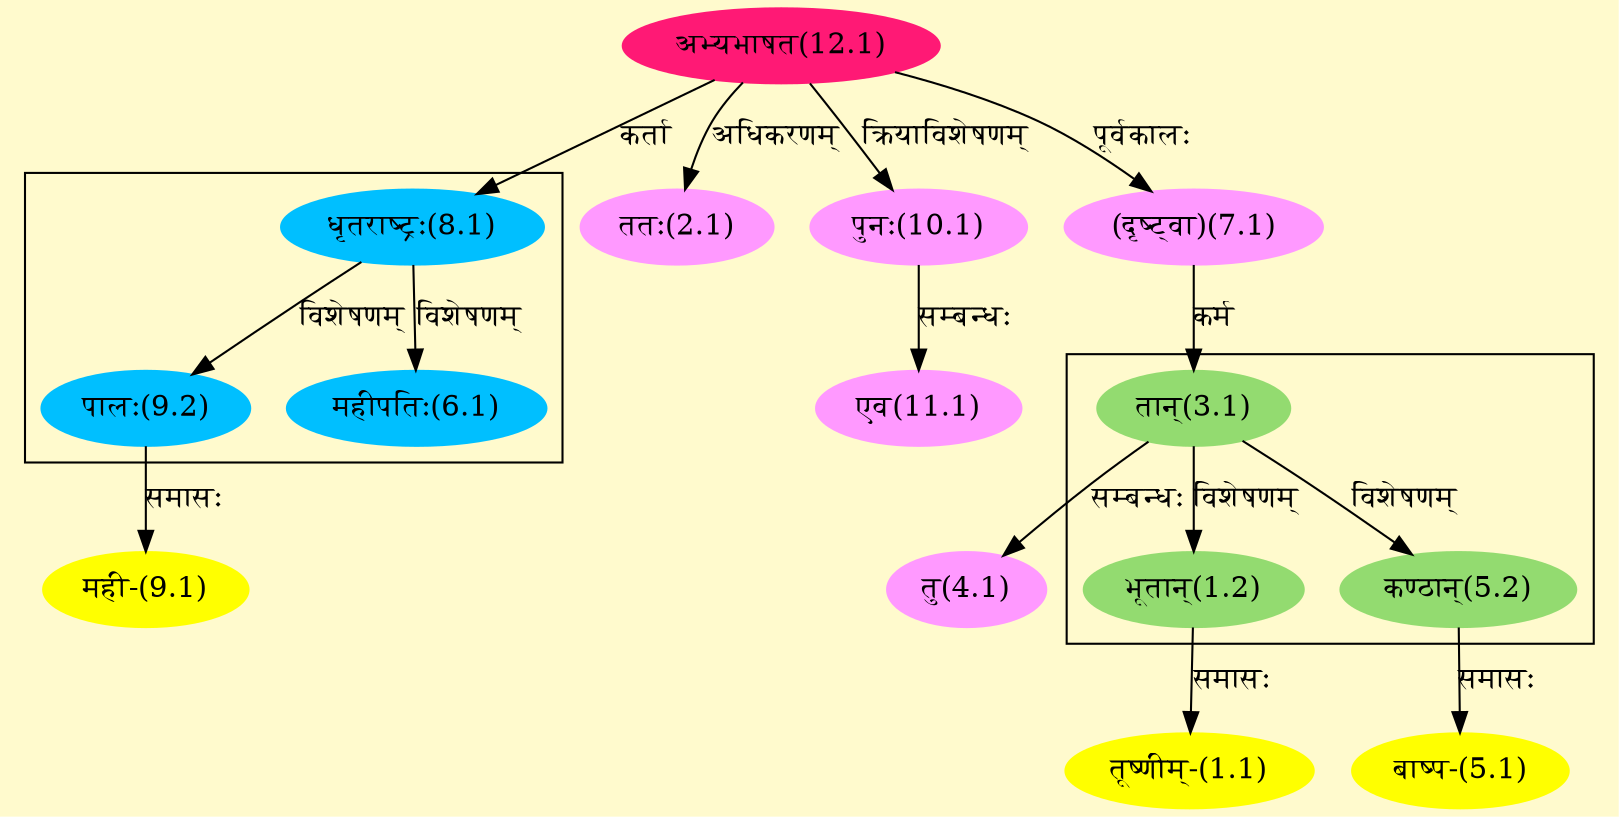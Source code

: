 digraph G{
rankdir=BT;
 compound=true;
 bgcolor="lemonchiffon1";

subgraph cluster_1{
Node1_2 [style=filled, color="#93DB70" label = "भूतान्(1.2)"]
Node3_1 [style=filled, color="#93DB70" label = "तान्(3.1)"]
Node5_2 [style=filled, color="#93DB70" label = "कण्ठान्(5.2)"]

}

subgraph cluster_2{
Node6_1 [style=filled, color="#00BFFF" label = "महीपतिः(6.1)"]
Node8_1 [style=filled, color="#00BFFF" label = "धृतराष्ट्रः(8.1)"]
Node9_2 [style=filled, color="#00BFFF" label = "पालः(9.2)"]

}
Node1_1 [style=filled, color="#FFFF00" label = "तूष्णीम्-(1.1)"]
Node1_2 [style=filled, color="#93DB70" label = "भूतान्(1.2)"]
Node2_1 [style=filled, color="#FF99FF" label = "ततः(2.1)"]
Node12_1 [style=filled, color="#FF1975" label = "अभ्यभाषत(12.1)"]
Node3_1 [style=filled, color="#93DB70" label = "तान्(3.1)"]
Node7_1 [style=filled, color="#FF99FF" label = "(दृष्ट्वा)(7.1)"]
Node4_1 [style=filled, color="#FF99FF" label = "तु(4.1)"]
Node5_1 [style=filled, color="#FFFF00" label = "बाष्प-(5.1)"]
Node5_2 [style=filled, color="#93DB70" label = "कण्ठान्(5.2)"]
Node8_1 [style=filled, color="#00BFFF" label = "धृतराष्ट्रः(8.1)"]
Node9_1 [style=filled, color="#FFFF00" label = "मही-(9.1)"]
Node9_2 [style=filled, color="#00BFFF" label = "पालः(9.2)"]
Node10_1 [style=filled, color="#FF99FF" label = "पुनः(10.1)"]
Node11_1 [style=filled, color="#FF99FF" label = "एव(11.1)"]
/* Start of Relations section */

Node1_1 -> Node1_2 [  label="समासः"  dir="back" ]
Node1_2 -> Node3_1 [  label="विशेषणम्"  dir="back" ]
Node2_1 -> Node12_1 [  label="अधिकरणम्"  dir="back" ]
Node3_1 -> Node7_1 [  label="कर्म"  dir="back" ]
Node4_1 -> Node3_1 [  label="सम्बन्धः"  dir="back" ]
Node5_1 -> Node5_2 [  label="समासः"  dir="back" ]
Node5_2 -> Node3_1 [  label="विशेषणम्"  dir="back" ]
Node6_1 -> Node8_1 [  label="विशेषणम्"  dir="back" ]
Node7_1 -> Node12_1 [  label="पूर्वकालः"  dir="back" ]
Node8_1 -> Node12_1 [  label="कर्ता"  dir="back" ]
Node9_1 -> Node9_2 [  label="समासः"  dir="back" ]
Node9_2 -> Node8_1 [  label="विशेषणम्"  dir="back" ]
Node10_1 -> Node12_1 [  label="क्रियाविशेषणम्"  dir="back" ]
Node11_1 -> Node10_1 [  label="सम्बन्धः"  dir="back" ]
}

